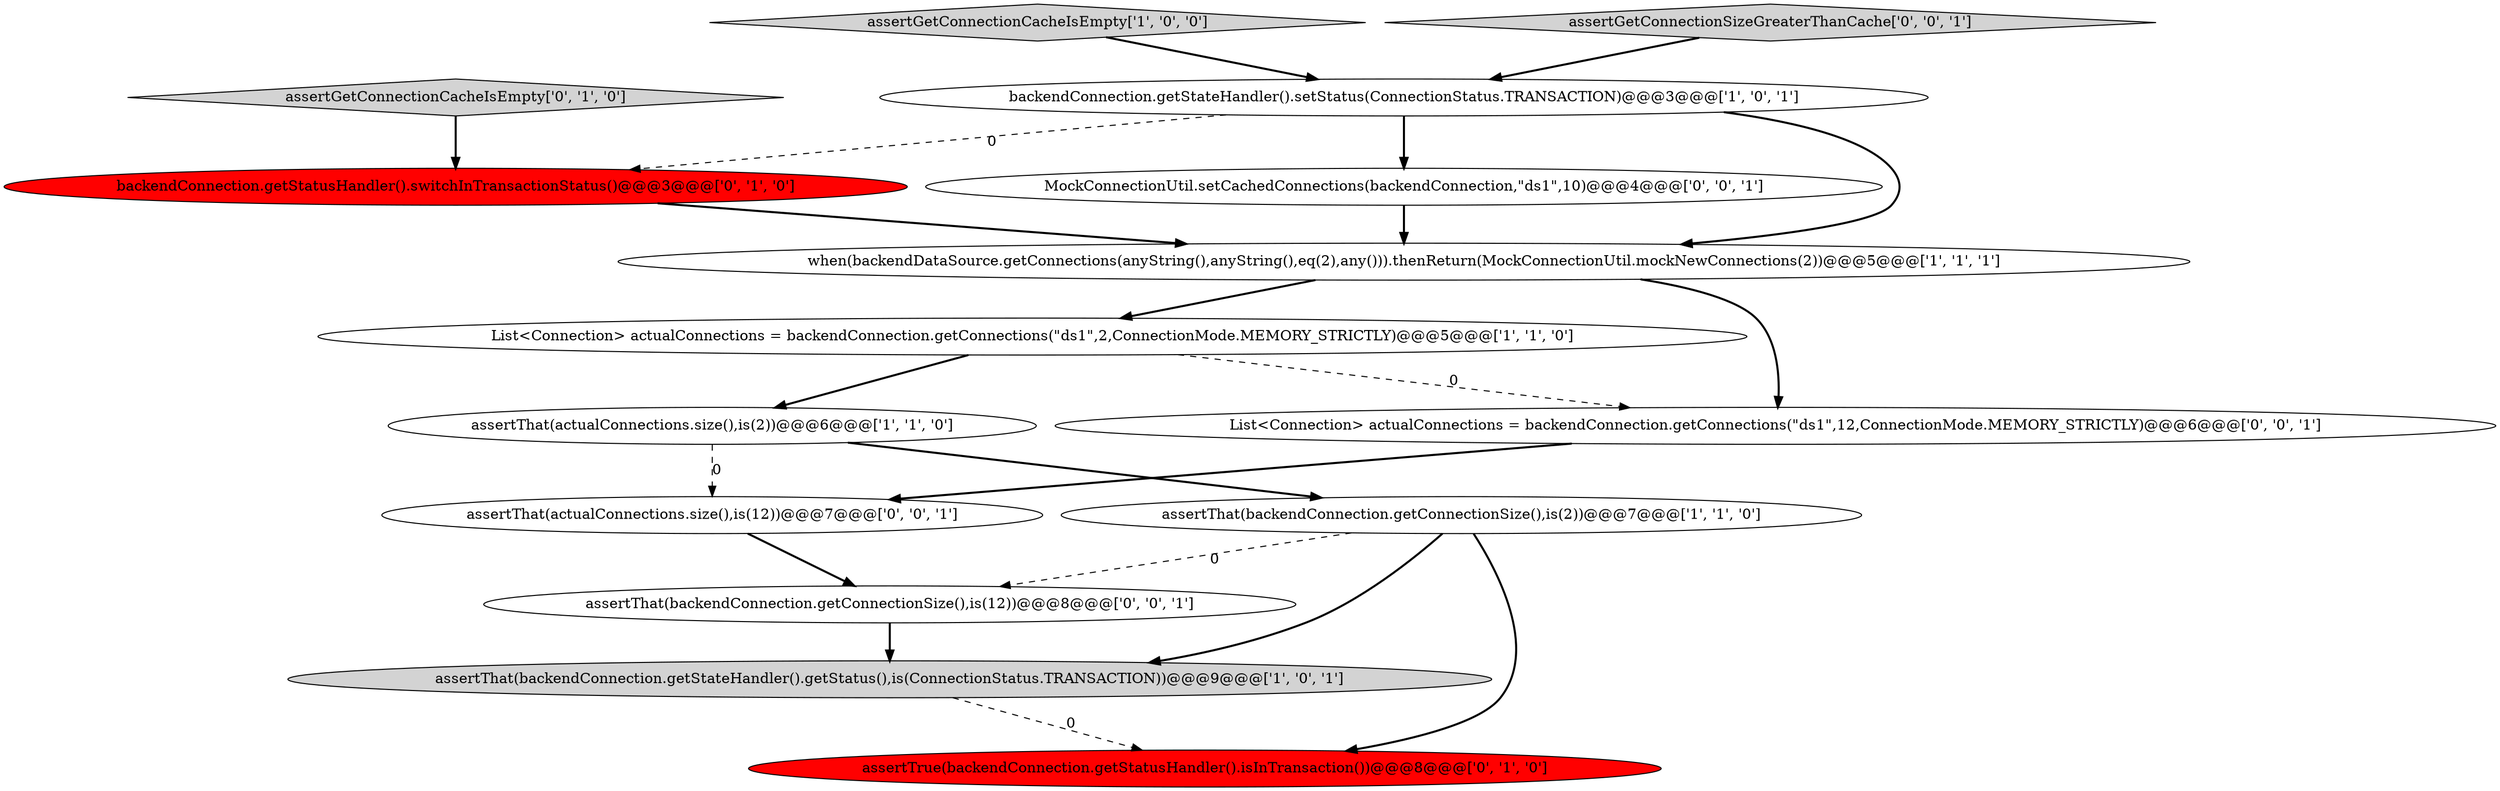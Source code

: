 digraph {
4 [style = filled, label = "List<Connection> actualConnections = backendConnection.getConnections(\"ds1\",2,ConnectionMode.MEMORY_STRICTLY)@@@5@@@['1', '1', '0']", fillcolor = white, shape = ellipse image = "AAA0AAABBB1BBB"];
8 [style = filled, label = "assertTrue(backendConnection.getStatusHandler().isInTransaction())@@@8@@@['0', '1', '0']", fillcolor = red, shape = ellipse image = "AAA1AAABBB2BBB"];
11 [style = filled, label = "assertThat(actualConnections.size(),is(12))@@@7@@@['0', '0', '1']", fillcolor = white, shape = ellipse image = "AAA0AAABBB3BBB"];
3 [style = filled, label = "assertThat(backendConnection.getConnectionSize(),is(2))@@@7@@@['1', '1', '0']", fillcolor = white, shape = ellipse image = "AAA0AAABBB1BBB"];
1 [style = filled, label = "backendConnection.getStateHandler().setStatus(ConnectionStatus.TRANSACTION)@@@3@@@['1', '0', '1']", fillcolor = white, shape = ellipse image = "AAA0AAABBB1BBB"];
2 [style = filled, label = "when(backendDataSource.getConnections(anyString(),anyString(),eq(2),any())).thenReturn(MockConnectionUtil.mockNewConnections(2))@@@5@@@['1', '1', '1']", fillcolor = white, shape = ellipse image = "AAA0AAABBB1BBB"];
5 [style = filled, label = "assertGetConnectionCacheIsEmpty['1', '0', '0']", fillcolor = lightgray, shape = diamond image = "AAA0AAABBB1BBB"];
9 [style = filled, label = "backendConnection.getStatusHandler().switchInTransactionStatus()@@@3@@@['0', '1', '0']", fillcolor = red, shape = ellipse image = "AAA1AAABBB2BBB"];
7 [style = filled, label = "assertGetConnectionCacheIsEmpty['0', '1', '0']", fillcolor = lightgray, shape = diamond image = "AAA0AAABBB2BBB"];
10 [style = filled, label = "List<Connection> actualConnections = backendConnection.getConnections(\"ds1\",12,ConnectionMode.MEMORY_STRICTLY)@@@6@@@['0', '0', '1']", fillcolor = white, shape = ellipse image = "AAA0AAABBB3BBB"];
6 [style = filled, label = "assertThat(backendConnection.getStateHandler().getStatus(),is(ConnectionStatus.TRANSACTION))@@@9@@@['1', '0', '1']", fillcolor = lightgray, shape = ellipse image = "AAA0AAABBB1BBB"];
0 [style = filled, label = "assertThat(actualConnections.size(),is(2))@@@6@@@['1', '1', '0']", fillcolor = white, shape = ellipse image = "AAA0AAABBB1BBB"];
12 [style = filled, label = "assertThat(backendConnection.getConnectionSize(),is(12))@@@8@@@['0', '0', '1']", fillcolor = white, shape = ellipse image = "AAA0AAABBB3BBB"];
14 [style = filled, label = "assertGetConnectionSizeGreaterThanCache['0', '0', '1']", fillcolor = lightgray, shape = diamond image = "AAA0AAABBB3BBB"];
13 [style = filled, label = "MockConnectionUtil.setCachedConnections(backendConnection,\"ds1\",10)@@@4@@@['0', '0', '1']", fillcolor = white, shape = ellipse image = "AAA0AAABBB3BBB"];
0->3 [style = bold, label=""];
6->8 [style = dashed, label="0"];
9->2 [style = bold, label=""];
3->6 [style = bold, label=""];
1->9 [style = dashed, label="0"];
11->12 [style = bold, label=""];
0->11 [style = dashed, label="0"];
2->10 [style = bold, label=""];
12->6 [style = bold, label=""];
2->4 [style = bold, label=""];
1->13 [style = bold, label=""];
14->1 [style = bold, label=""];
4->0 [style = bold, label=""];
7->9 [style = bold, label=""];
5->1 [style = bold, label=""];
3->12 [style = dashed, label="0"];
3->8 [style = bold, label=""];
1->2 [style = bold, label=""];
4->10 [style = dashed, label="0"];
13->2 [style = bold, label=""];
10->11 [style = bold, label=""];
}
